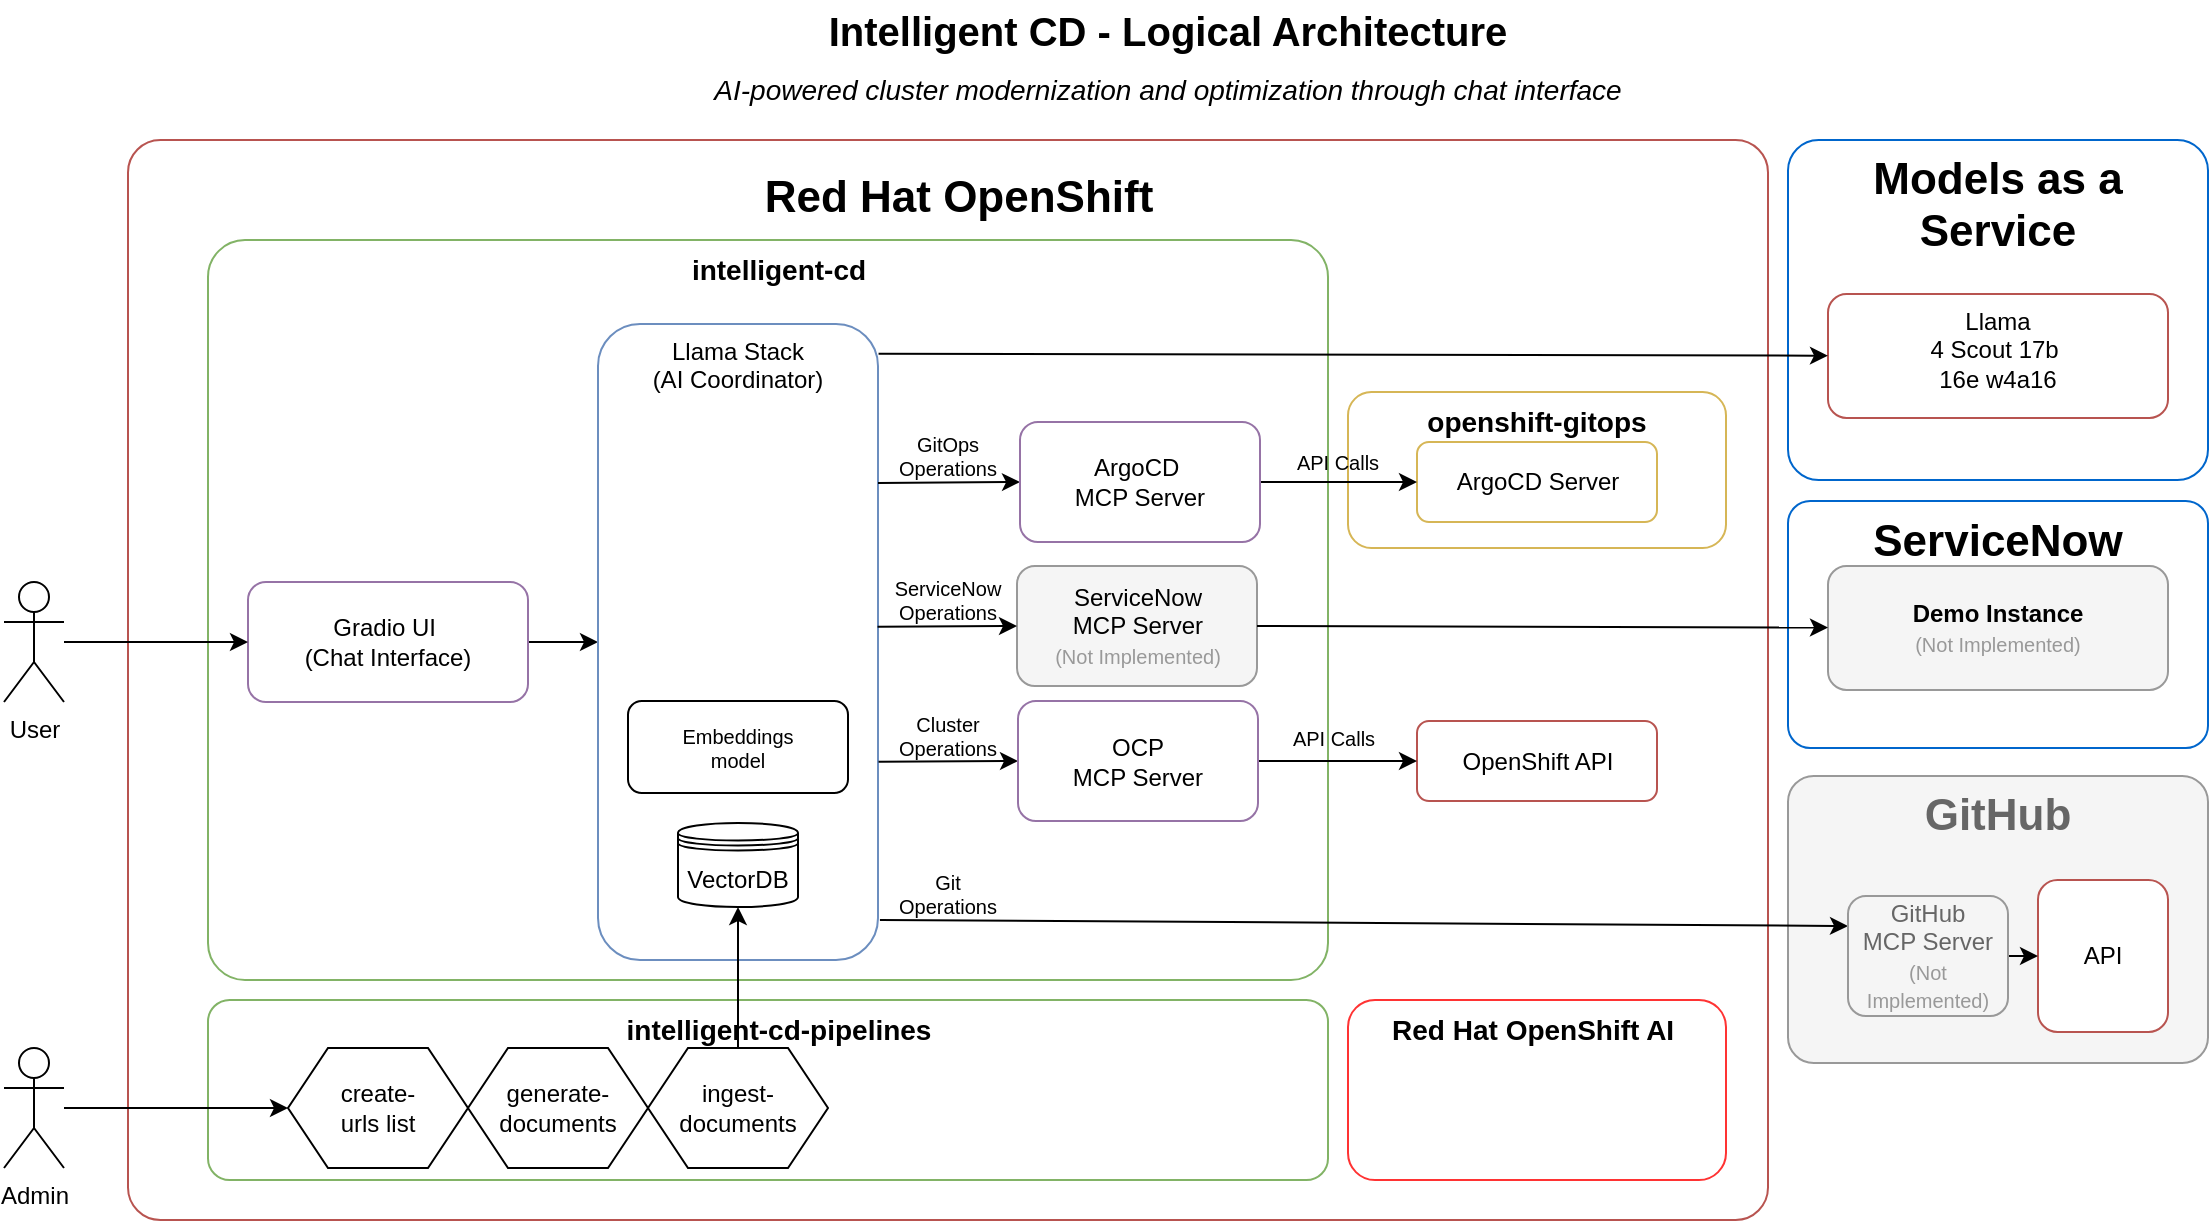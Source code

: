 <mxfile>
    <diagram name="Intelligent CD Architecture" id="intelligent-cd-architecture">
        <mxGraphModel dx="1485" dy="833" grid="1" gridSize="10" guides="1" tooltips="1" connect="1" arrows="1" fold="1" page="1" pageScale="1" pageWidth="1169" pageHeight="827" math="0" shadow="0">
            <root>
                <mxCell id="0"/>
                <mxCell id="1" parent="0"/>
                <mxCell id="51" value="GitHub" style="rounded=1;whiteSpace=wrap;html=1;fillColor=#f5f5f5;strokeColor=#999999;fontSize=22;fontStyle=1;arcSize=9;verticalAlign=top;fontColor=#666666;" vertex="1" parent="1">
                    <mxGeometry x="910" y="488" width="210" height="143.5" as="geometry"/>
                </mxCell>
                <mxCell id="10" value="Red Hat OpenShift" style="rounded=1;whiteSpace=wrap;html=1;fillColor=#ffffff;strokeColor=#b85450;fontSize=22;fontStyle=1;align=center;verticalAlign=top;spacingLeft=11;spacingTop=9;arcSize=3;" parent="1" vertex="1">
                    <mxGeometry x="80" y="170" width="820" height="540" as="geometry"/>
                </mxCell>
                <mxCell id="intelligent-cd-ns" value="intelligent-cd" style="rounded=1;whiteSpace=wrap;html=1;fillColor=#ffffff;strokeColor=#82b366;fontSize=14;fontStyle=1;align=center;verticalAlign=top;spacingLeft=11;arcSize=5;" parent="1" vertex="1">
                    <mxGeometry x="120" y="220" width="560" height="370" as="geometry"/>
                </mxCell>
                <mxCell id="openshift-gitops-ns" value="openshift-gitops" style="rounded=1;whiteSpace=wrap;html=1;fillColor=#ffffff;strokeColor=#d6b656;fontSize=14;fontStyle=1;verticalAlign=top;" parent="1" vertex="1">
                    <mxGeometry x="690" y="296" width="189" height="78" as="geometry"/>
                </mxCell>
                <mxCell id="external-services" value="Models as a Service" style="rounded=1;whiteSpace=wrap;html=1;fillColor=#ffffff;strokeColor=#0066CC;fontSize=22;fontStyle=1;arcSize=9;verticalAlign=top;" parent="1" vertex="1">
                    <mxGeometry x="910" y="170" width="210" height="170" as="geometry"/>
                </mxCell>
                <mxCell id="12" style="edgeStyle=none;html=1;exitX=1;exitY=0.5;exitDx=0;exitDy=0;entryX=0;entryY=0.5;entryDx=0;entryDy=0;" parent="1" source="gradio-ui" target="llama-stack" edge="1">
                    <mxGeometry relative="1" as="geometry"/>
                </mxCell>
                <mxCell id="gradio-ui" value="Gradio UI&amp;nbsp;&lt;div&gt;(Chat Interface)&lt;/div&gt;" style="rounded=1;whiteSpace=wrap;html=1;fillColor=#ffffff;strokeColor=#9673a6;fontSize=12;" parent="1" vertex="1">
                    <mxGeometry x="140" y="391" width="140" height="60" as="geometry"/>
                </mxCell>
                <mxCell id="16" style="edgeStyle=none;html=1;exitX=1.007;exitY=0.886;exitDx=0;exitDy=0;entryX=0;entryY=0.25;entryDx=0;entryDy=0;exitPerimeter=0;" parent="1" target="22" edge="1">
                    <mxGeometry relative="1" as="geometry">
                        <mxPoint x="455.98" y="559.94" as="sourcePoint"/>
                    </mxGeometry>
                </mxCell>
                <mxCell id="llama-stack" value="Llama Stack&#xa;(AI Coordinator)" style="rounded=1;whiteSpace=wrap;html=1;fillColor=none;strokeColor=#6c8ebf;fontSize=12;verticalAlign=top;" parent="1" vertex="1">
                    <mxGeometry x="315" y="262" width="140" height="318" as="geometry"/>
                </mxCell>
                <mxCell id="argocd-server" value="ArgoCD Server" style="rounded=1;whiteSpace=wrap;html=1;fillColor=#ffffff;strokeColor=#d6b656;fontSize=12;" parent="1" vertex="1">
                    <mxGeometry x="724.5" y="321" width="120" height="40" as="geometry"/>
                </mxCell>
                <mxCell id="github-com" value="API" style="rounded=1;whiteSpace=wrap;html=1;fillColor=#ffffff;strokeColor=#b85450;fontSize=12;" parent="1" vertex="1">
                    <mxGeometry x="1035" y="540" width="65" height="76" as="geometry"/>
                </mxCell>
                <mxCell id="openshift-api" value="OpenShift API" style="rounded=1;whiteSpace=wrap;html=1;fillColor=#ffffff;strokeColor=#b85450;fontSize=12;" parent="1" vertex="1">
                    <mxGeometry x="724.5" y="460.5" width="120" height="40" as="geometry"/>
                </mxCell>
                <mxCell id="conn3" value="" style="endArrow=classic;html=1;rounded=0;exitX=1;exitY=0.25;exitDx=0;exitDy=0;entryX=0;entryY=0.5;entryDx=0;entryDy=0;" parent="1" source="llama-stack" target="mcp-server" edge="1">
                    <mxGeometry width="50" height="50" relative="1" as="geometry">
                        <mxPoint x="760" y="460" as="sourcePoint"/>
                        <mxPoint x="810" y="410" as="targetPoint"/>
                    </mxGeometry>
                </mxCell>
                <mxCell id="conn5" value="" style="endArrow=classic;html=1;rounded=0;exitX=1;exitY=0.5;exitDx=0;exitDy=0;entryX=0;entryY=0.5;entryDx=0;entryDy=0;" parent="1" source="22" target="github-com" edge="1">
                    <mxGeometry width="50" height="50" relative="1" as="geometry">
                        <mxPoint x="645" y="522" as="sourcePoint"/>
                        <mxPoint x="1000" y="390" as="targetPoint"/>
                    </mxGeometry>
                </mxCell>
                <mxCell id="conn6" value="" style="endArrow=classic;html=1;rounded=0;exitX=1;exitY=0.5;exitDx=0;exitDy=0;entryX=0;entryY=0.5;entryDx=0;entryDy=0;" parent="1" source="27" target="openshift-api" edge="1">
                    <mxGeometry width="50" height="50" relative="1" as="geometry">
                        <mxPoint x="600" y="370" as="sourcePoint"/>
                        <mxPoint x="1000" y="420" as="targetPoint"/>
                    </mxGeometry>
                </mxCell>
                <mxCell id="label3" value="Cluster Operations" style="text;html=1;strokeColor=none;fillColor=none;align=center;verticalAlign=middle;whiteSpace=wrap;rounded=0;fontSize=10;" parent="1" vertex="1">
                    <mxGeometry x="450" y="458" width="80" height="20" as="geometry"/>
                </mxCell>
                <mxCell id="label4" value="GitOps Operations" style="text;html=1;strokeColor=none;fillColor=none;align=center;verticalAlign=middle;whiteSpace=wrap;rounded=0;fontSize=10;" parent="1" vertex="1">
                    <mxGeometry x="450" y="318" width="80" height="20" as="geometry"/>
                </mxCell>
                <mxCell id="label6" value="API Calls" style="text;html=1;strokeColor=none;fillColor=none;align=center;verticalAlign=middle;whiteSpace=wrap;rounded=0;fontSize=10;" parent="1" vertex="1">
                    <mxGeometry x="642.5" y="459" width="80" height="20" as="geometry"/>
                </mxCell>
                <mxCell id="title" value="Intelligent CD - Logical Architecture" style="text;html=1;strokeColor=none;fillColor=none;align=center;verticalAlign=middle;whiteSpace=wrap;rounded=0;fontSize=20;fontStyle=1;" parent="1" vertex="1">
                    <mxGeometry x="400" y="100" width="400" height="30" as="geometry"/>
                </mxCell>
                <mxCell id="description" value="AI-powered cluster modernization and optimization through chat interface" style="text;html=1;strokeColor=none;fillColor=none;align=center;verticalAlign=middle;whiteSpace=wrap;rounded=0;fontSize=14;fontStyle=2;" parent="1" vertex="1">
                    <mxGeometry x="300" y="130" width="600" height="30" as="geometry"/>
                </mxCell>
                <mxCell id="9" style="edgeStyle=none;html=1;exitX=1;exitY=0.5;exitDx=0;exitDy=0;entryX=0;entryY=0.5;entryDx=0;entryDy=0;" parent="1" source="mcp-server" target="argocd-server" edge="1">
                    <mxGeometry relative="1" as="geometry">
                        <mxPoint x="675" y="265" as="targetPoint"/>
                    </mxGeometry>
                </mxCell>
                <mxCell id="mcp-server" value="&lt;span style=&quot;color: rgb(0, 0, 0);&quot;&gt;ArgoCD&amp;nbsp;&lt;/span&gt;&lt;div&gt;&lt;span style=&quot;color: rgb(0, 0, 0);&quot;&gt;MCP Server&lt;/span&gt;&lt;/div&gt;" style="rounded=1;whiteSpace=wrap;html=1;fillColor=#ffffff;strokeColor=#9673a6;fontSize=12;" parent="1" vertex="1">
                    <mxGeometry x="526" y="311" width="120" height="60" as="geometry"/>
                </mxCell>
                <mxCell id="17" value="API Calls" style="text;html=1;strokeColor=none;fillColor=none;align=center;verticalAlign=middle;whiteSpace=wrap;rounded=0;fontSize=10;" parent="1" vertex="1">
                    <mxGeometry x="644.5" y="321" width="80" height="20" as="geometry"/>
                </mxCell>
                <mxCell id="21" style="edgeStyle=none;html=1;" parent="1" source="18" target="gradio-ui" edge="1">
                    <mxGeometry relative="1" as="geometry"/>
                </mxCell>
                <mxCell id="18" value="User" style="shape=umlActor;verticalLabelPosition=bottom;verticalAlign=top;html=1;outlineConnect=0;" parent="1" vertex="1">
                    <mxGeometry x="18" y="391" width="30" height="60" as="geometry"/>
                </mxCell>
                <mxCell id="22" value="&lt;div&gt;&lt;span style=&quot;color: rgb(102, 102, 102);&quot;&gt;GitHub&lt;/span&gt;&lt;div&gt;&lt;span style=&quot;color: rgb(102, 102, 102);&quot;&gt;MCP Server&lt;/span&gt;&lt;/div&gt;&lt;div&gt;&lt;span style=&quot;color: rgb(153, 153, 153); font-size: 10px;&quot;&gt;(Not Implemented)&lt;/span&gt;&lt;/div&gt;" style="rounded=1;whiteSpace=wrap;html=1;fillColor=#f5f5f5;strokeColor=#999999;fontSize=12;" parent="1" vertex="1">
                    <mxGeometry x="940" y="548" width="80" height="60" as="geometry"/>
                </mxCell>
                <mxCell id="23" value="VectorDB" style="shape=datastore;whiteSpace=wrap;html=1;" parent="1" vertex="1">
                    <mxGeometry x="355" y="511.5" width="60" height="42" as="geometry"/>
                </mxCell>
                <mxCell id="26" style="edgeStyle=none;html=1;exitX=1.002;exitY=0.627;exitDx=0;exitDy=0;entryX=0;entryY=0.5;entryDx=0;entryDy=0;exitPerimeter=0;" parent="1" target="27" edge="1">
                    <mxGeometry relative="1" as="geometry">
                        <mxPoint x="455.28" y="480.83" as="sourcePoint"/>
                        <mxPoint x="536" y="567" as="targetPoint"/>
                    </mxGeometry>
                </mxCell>
                <mxCell id="27" value="&lt;div&gt;&lt;span style=&quot;color: rgb(0, 0, 0);&quot;&gt;OCP&lt;/span&gt;&lt;/div&gt;&lt;div&gt;&lt;span style=&quot;color: rgb(0, 0, 0);&quot;&gt;MCP Server&lt;/span&gt;&lt;/div&gt;" style="rounded=1;whiteSpace=wrap;html=1;fillColor=#ffffff;strokeColor=#9673a6;fontSize=12;" parent="1" vertex="1">
                    <mxGeometry x="525" y="450.5" width="120" height="60" as="geometry"/>
                </mxCell>
                <mxCell id="29" value="&lt;div style=&quot;&quot;&gt;&lt;span style=&quot;background-color: transparent;&quot;&gt;Llama&lt;/span&gt;&lt;/div&gt;&lt;div style=&quot;&quot;&gt;&lt;span style=&quot;background-color: transparent;&quot;&gt;4 Scout 17b&amp;nbsp;&lt;/span&gt;&lt;/div&gt;&lt;div style=&quot;&quot;&gt;&lt;span style=&quot;background-color: transparent;&quot;&gt;16e w4a16&lt;/span&gt;&lt;/div&gt;" style="rounded=1;whiteSpace=wrap;html=1;fillColor=#ffffff;strokeColor=#b85450;fontSize=12;align=center;verticalAlign=top;" parent="1" vertex="1">
                    <mxGeometry x="930" y="247" width="170" height="62" as="geometry"/>
                </mxCell>
                <mxCell id="30" value="" style="endArrow=classic;html=1;rounded=0;exitX=1.002;exitY=0.103;exitDx=0;exitDy=0;exitPerimeter=0;" parent="1" target="29" edge="1">
                    <mxGeometry width="50" height="50" relative="1" as="geometry">
                        <mxPoint x="455.28" y="276.87" as="sourcePoint"/>
                        <mxPoint x="945" y="515" as="targetPoint"/>
                    </mxGeometry>
                </mxCell>
                <mxCell id="32" value="Admin" style="shape=umlActor;verticalLabelPosition=bottom;verticalAlign=top;html=1;outlineConnect=0;" parent="1" vertex="1">
                    <mxGeometry x="18" y="624" width="30" height="60" as="geometry"/>
                </mxCell>
                <mxCell id="33" value="&lt;span style=&quot;color: rgb(0, 0, 0);&quot;&gt;Red Hat OpenShift AI&amp;nbsp;&lt;/span&gt;" style="rounded=1;whiteSpace=wrap;html=1;fillColor=none;strokeColor=#FF3333;fontSize=14;fontStyle=1;verticalAlign=top;" parent="1" vertex="1">
                    <mxGeometry x="690" y="600" width="189" height="90" as="geometry"/>
                </mxCell>
                <mxCell id="34" value="intelligent-cd-pipelines" style="rounded=1;whiteSpace=wrap;html=1;fillColor=#ffffff;strokeColor=#82b366;fontSize=14;fontStyle=1;align=center;verticalAlign=top;spacingLeft=11;arcSize=12;" parent="1" vertex="1">
                    <mxGeometry x="120" y="600" width="560" height="90" as="geometry"/>
                </mxCell>
                <mxCell id="36" style="edgeStyle=none;html=1;entryX=0;entryY=0.5;entryDx=0;entryDy=0;" parent="1" target="42" edge="1" source="32">
                    <mxGeometry relative="1" as="geometry">
                        <mxPoint x="48" y="629.96" as="sourcePoint"/>
                        <mxPoint x="204.0" y="630.25" as="targetPoint"/>
                    </mxGeometry>
                </mxCell>
                <mxCell id="41" style="edgeStyle=none;html=1;exitX=0.5;exitY=0;exitDx=0;exitDy=0;entryX=0.5;entryY=1;entryDx=0;entryDy=0;" parent="1" source="44" target="23" edge="1">
                    <mxGeometry relative="1" as="geometry">
                        <mxPoint x="410.0" y="602.25" as="sourcePoint"/>
                    </mxGeometry>
                </mxCell>
                <mxCell id="42" value="create-&lt;div&gt;urls&amp;nbsp;&lt;span style=&quot;background-color: transparent;&quot;&gt;list&lt;/span&gt;&lt;/div&gt;" style="shape=hexagon;perimeter=hexagonPerimeter2;whiteSpace=wrap;html=1;fixedSize=1;" parent="1" vertex="1">
                    <mxGeometry x="160" y="624" width="90" height="60" as="geometry"/>
                </mxCell>
                <mxCell id="43" value="generate-&lt;div&gt;documents&lt;/div&gt;" style="shape=hexagon;perimeter=hexagonPerimeter2;whiteSpace=wrap;html=1;fixedSize=1;" parent="1" vertex="1">
                    <mxGeometry x="250" y="624" width="90" height="60" as="geometry"/>
                </mxCell>
                <mxCell id="44" value="ingest-&lt;div&gt;documents&lt;/div&gt;" style="shape=hexagon;perimeter=hexagonPerimeter2;whiteSpace=wrap;html=1;fixedSize=1;" parent="1" vertex="1">
                    <mxGeometry x="340" y="624" width="90" height="60" as="geometry"/>
                </mxCell>
                <mxCell id="48" value="&lt;div&gt;Embeddings&lt;/div&gt;&lt;div&gt;model&lt;/div&gt;" style="rounded=1;whiteSpace=wrap;html=1;fillColor=#ffffff;strokeColor=#000000;fontSize=10;align=center;verticalAlign=middle;" parent="1" vertex="1">
                    <mxGeometry x="330" y="450.5" width="110" height="46" as="geometry"/>
                </mxCell>
                <mxCell id="50" value="Git&lt;div&gt;Operations&lt;/div&gt;" style="text;html=1;strokeColor=none;fillColor=none;align=center;verticalAlign=middle;whiteSpace=wrap;rounded=0;fontSize=10;" parent="1" vertex="1">
                    <mxGeometry x="450" y="537" width="80" height="20" as="geometry"/>
                </mxCell>
                <mxCell id="53" value="ServiceNow" style="rounded=1;whiteSpace=wrap;html=1;fillColor=#ffffff;strokeColor=#0066CC;fontSize=22;fontStyle=1;arcSize=9;verticalAlign=top;" vertex="1" parent="1">
                    <mxGeometry x="910" y="350.5" width="210" height="123.5" as="geometry"/>
                </mxCell>
                <mxCell id="55" value="&lt;div style=&quot;&quot;&gt;Demo Instance&lt;br&gt;&lt;span style=&quot;color: rgb(153, 153, 153); font-size: 10px; font-weight: 400;&quot;&gt;(Not Implemented)&lt;/span&gt;&lt;/div&gt;" style="rounded=1;whiteSpace=wrap;html=1;fillColor=#f5f5f5;strokeColor=#999999;fontSize=12;align=center;verticalAlign=middle;fontStyle=1;fontFamily=Helvetica;fontColor=default;" vertex="1" parent="1">
                    <mxGeometry x="930" y="383" width="170" height="62" as="geometry"/>
                </mxCell>
                <mxCell id="56" value="&lt;div&gt;&lt;span style=&quot;color: rgb(0, 0, 0);&quot;&gt;ServiceNow&lt;/span&gt;&lt;/div&gt;&lt;div&gt;&lt;span style=&quot;color: rgb(0, 0, 0);&quot;&gt;MCP Server&lt;br&gt;&lt;span style=&quot;color: rgb(153, 153, 153); font-size: 10px;&quot;&gt;(Not Implemented)&lt;/span&gt;&lt;/span&gt;&lt;/div&gt;" style="rounded=1;whiteSpace=wrap;html=1;fillColor=#f5f5f5;strokeColor=#999999;fontSize=12;align=center;verticalAlign=middle;fontFamily=Helvetica;fontColor=default;" vertex="1" parent="1">
                    <mxGeometry x="524.5" y="383" width="120" height="60" as="geometry"/>
                </mxCell>
                <mxCell id="57" style="edgeStyle=none;html=1;exitX=1.002;exitY=0.627;exitDx=0;exitDy=0;entryX=0;entryY=0.5;entryDx=0;entryDy=0;exitPerimeter=0;" edge="1" target="56" parent="1">
                    <mxGeometry relative="1" as="geometry">
                        <mxPoint x="454.78" y="413.33" as="sourcePoint"/>
                        <mxPoint x="535.5" y="499.5" as="targetPoint"/>
                    </mxGeometry>
                </mxCell>
                <mxCell id="58" style="edgeStyle=none;html=1;exitX=1;exitY=0.5;exitDx=0;exitDy=0;" edge="1" parent="1" source="56" target="55">
                    <mxGeometry relative="1" as="geometry">
                        <mxPoint x="654.28" y="413.97" as="sourcePoint"/>
                        <mxPoint x="724.5" y="413.64" as="targetPoint"/>
                    </mxGeometry>
                </mxCell>
                <mxCell id="59" value="ServiceNow Operations" style="text;html=1;strokeColor=none;fillColor=none;align=center;verticalAlign=middle;whiteSpace=wrap;rounded=0;fontSize=10;" vertex="1" parent="1">
                    <mxGeometry x="450" y="390.25" width="80" height="20" as="geometry"/>
                </mxCell>
            </root>
        </mxGraphModel>
    </diagram>
</mxfile>